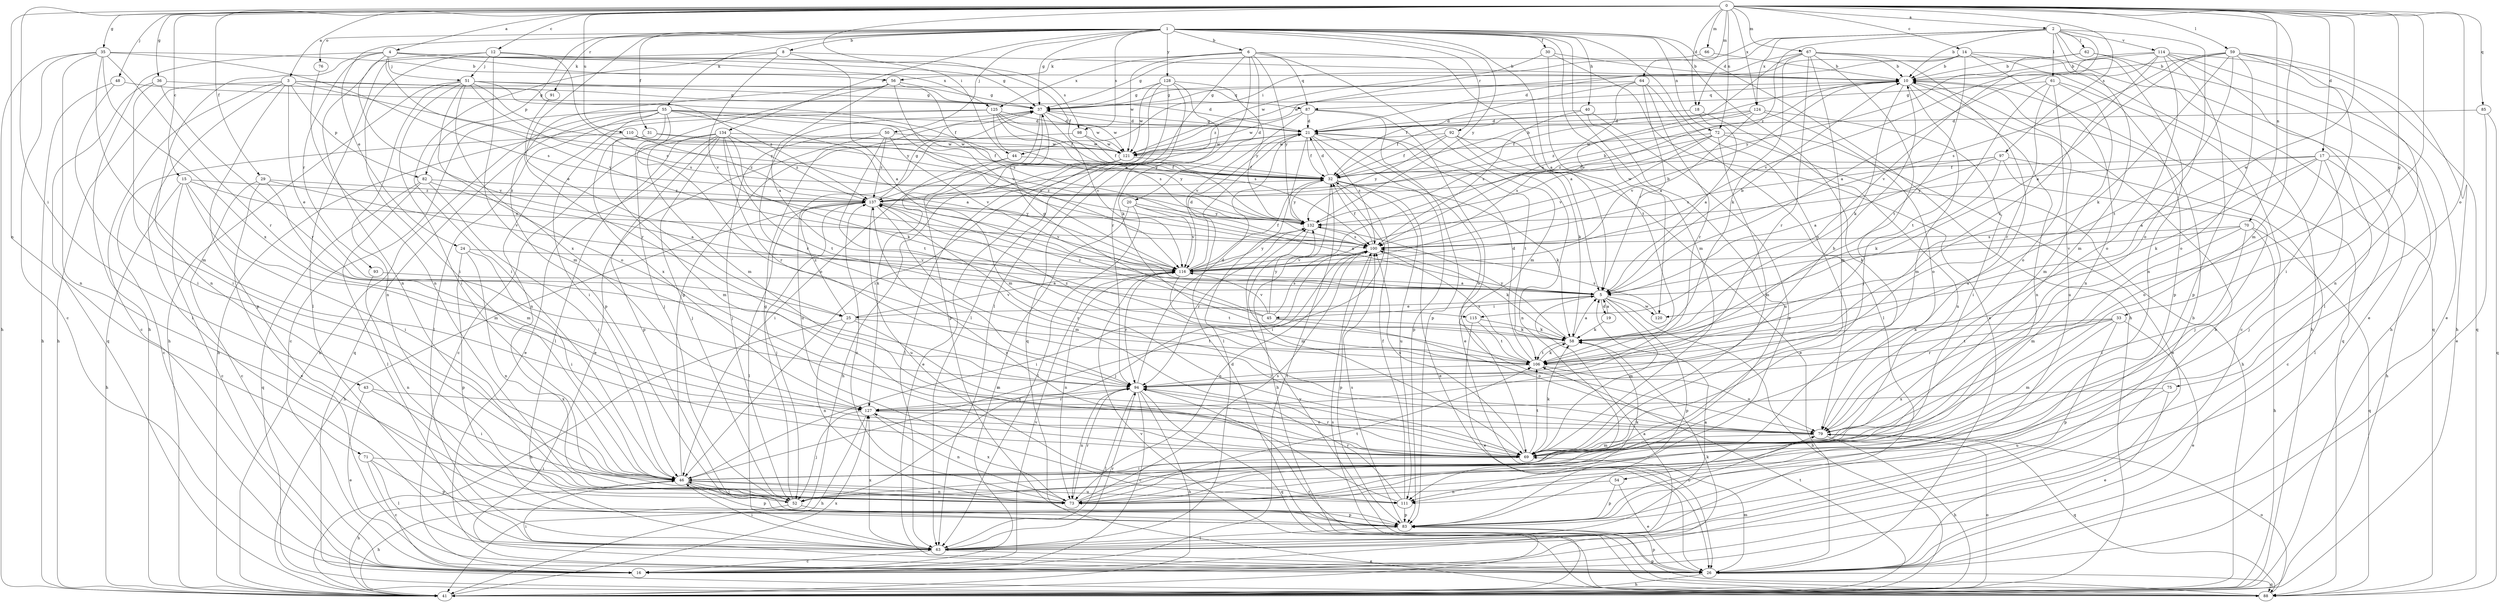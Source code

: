 strict digraph  {
0;
1;
2;
3;
4;
5;
6;
8;
10;
12;
14;
15;
16;
17;
18;
19;
20;
21;
24;
25;
26;
29;
30;
31;
32;
33;
35;
36;
37;
40;
41;
43;
44;
45;
46;
48;
50;
51;
52;
54;
55;
56;
58;
59;
61;
62;
63;
64;
66;
67;
69;
70;
71;
72;
73;
75;
76;
79;
82;
83;
85;
87;
88;
91;
92;
93;
94;
97;
98;
100;
106;
110;
111;
114;
115;
116;
120;
121;
124;
125;
127;
128;
132;
134;
137;
0 -> 2  [label=a];
0 -> 3  [label=a];
0 -> 4  [label=a];
0 -> 12  [label=c];
0 -> 14  [label=c];
0 -> 15  [label=c];
0 -> 17  [label=d];
0 -> 18  [label=d];
0 -> 29  [label=f];
0 -> 33  [label=g];
0 -> 35  [label=g];
0 -> 36  [label=g];
0 -> 43  [label=i];
0 -> 44  [label=i];
0 -> 48  [label=j];
0 -> 59  [label=l];
0 -> 64  [label=m];
0 -> 66  [label=m];
0 -> 67  [label=m];
0 -> 69  [label=m];
0 -> 70  [label=n];
0 -> 71  [label=n];
0 -> 72  [label=n];
0 -> 75  [label=o];
0 -> 85  [label=q];
0 -> 97  [label=s];
0 -> 106  [label=t];
0 -> 110  [label=u];
0 -> 120  [label=w];
0 -> 124  [label=x];
1 -> 5  [label=a];
1 -> 6  [label=b];
1 -> 8  [label=b];
1 -> 24  [label=e];
1 -> 25  [label=e];
1 -> 30  [label=f];
1 -> 31  [label=f];
1 -> 37  [label=g];
1 -> 40  [label=h];
1 -> 41  [label=h];
1 -> 50  [label=j];
1 -> 54  [label=k];
1 -> 55  [label=k];
1 -> 69  [label=m];
1 -> 72  [label=n];
1 -> 76  [label=o];
1 -> 79  [label=o];
1 -> 82  [label=p];
1 -> 91  [label=r];
1 -> 92  [label=r];
1 -> 98  [label=s];
1 -> 120  [label=w];
1 -> 128  [label=y];
1 -> 132  [label=y];
1 -> 134  [label=z];
2 -> 10  [label=b];
2 -> 18  [label=d];
2 -> 44  [label=i];
2 -> 61  [label=l];
2 -> 62  [label=l];
2 -> 69  [label=m];
2 -> 73  [label=n];
2 -> 79  [label=o];
2 -> 114  [label=v];
2 -> 115  [label=v];
2 -> 124  [label=x];
2 -> 137  [label=z];
3 -> 16  [label=c];
3 -> 25  [label=e];
3 -> 32  [label=f];
3 -> 41  [label=h];
3 -> 63  [label=l];
3 -> 82  [label=p];
3 -> 83  [label=p];
3 -> 87  [label=q];
3 -> 132  [label=y];
4 -> 37  [label=g];
4 -> 41  [label=h];
4 -> 51  [label=j];
4 -> 56  [label=k];
4 -> 73  [label=n];
4 -> 93  [label=r];
4 -> 98  [label=s];
4 -> 115  [label=v];
4 -> 116  [label=v];
4 -> 125  [label=x];
5 -> 10  [label=b];
5 -> 19  [label=d];
5 -> 25  [label=e];
5 -> 41  [label=h];
5 -> 45  [label=i];
5 -> 69  [label=m];
5 -> 83  [label=p];
5 -> 120  [label=w];
6 -> 5  [label=a];
6 -> 20  [label=d];
6 -> 56  [label=k];
6 -> 63  [label=l];
6 -> 69  [label=m];
6 -> 87  [label=q];
6 -> 94  [label=r];
6 -> 121  [label=w];
6 -> 125  [label=x];
6 -> 132  [label=y];
8 -> 5  [label=a];
8 -> 10  [label=b];
8 -> 46  [label=i];
8 -> 63  [label=l];
8 -> 116  [label=v];
10 -> 37  [label=g];
10 -> 58  [label=k];
10 -> 69  [label=m];
10 -> 73  [label=n];
10 -> 87  [label=q];
10 -> 88  [label=q];
10 -> 111  [label=u];
12 -> 32  [label=f];
12 -> 46  [label=i];
12 -> 51  [label=j];
12 -> 69  [label=m];
12 -> 73  [label=n];
12 -> 100  [label=s];
14 -> 10  [label=b];
14 -> 21  [label=d];
14 -> 73  [label=n];
14 -> 83  [label=p];
14 -> 88  [label=q];
14 -> 106  [label=t];
14 -> 121  [label=w];
15 -> 16  [label=c];
15 -> 41  [label=h];
15 -> 46  [label=i];
15 -> 69  [label=m];
15 -> 100  [label=s];
15 -> 137  [label=z];
16 -> 5  [label=a];
16 -> 10  [label=b];
16 -> 32  [label=f];
16 -> 58  [label=k];
16 -> 116  [label=v];
17 -> 5  [label=a];
17 -> 32  [label=f];
17 -> 41  [label=h];
17 -> 52  [label=j];
17 -> 58  [label=k];
17 -> 63  [label=l];
17 -> 79  [label=o];
17 -> 132  [label=y];
18 -> 5  [label=a];
18 -> 21  [label=d];
18 -> 32  [label=f];
18 -> 73  [label=n];
19 -> 5  [label=a];
19 -> 58  [label=k];
20 -> 5  [label=a];
20 -> 16  [label=c];
20 -> 63  [label=l];
20 -> 116  [label=v];
20 -> 132  [label=y];
21 -> 32  [label=f];
21 -> 37  [label=g];
21 -> 63  [label=l];
21 -> 79  [label=o];
21 -> 83  [label=p];
21 -> 100  [label=s];
21 -> 106  [label=t];
21 -> 121  [label=w];
21 -> 137  [label=z];
24 -> 46  [label=i];
24 -> 73  [label=n];
24 -> 83  [label=p];
24 -> 116  [label=v];
25 -> 41  [label=h];
25 -> 69  [label=m];
25 -> 73  [label=n];
25 -> 106  [label=t];
25 -> 116  [label=v];
25 -> 137  [label=z];
26 -> 41  [label=h];
26 -> 46  [label=i];
26 -> 69  [label=m];
26 -> 83  [label=p];
26 -> 88  [label=q];
26 -> 132  [label=y];
29 -> 16  [label=c];
29 -> 26  [label=e];
29 -> 69  [label=m];
29 -> 116  [label=v];
29 -> 137  [label=z];
30 -> 10  [label=b];
30 -> 26  [label=e];
30 -> 106  [label=t];
30 -> 121  [label=w];
31 -> 69  [label=m];
31 -> 121  [label=w];
31 -> 127  [label=x];
31 -> 132  [label=y];
32 -> 10  [label=b];
32 -> 21  [label=d];
32 -> 26  [label=e];
32 -> 41  [label=h];
32 -> 46  [label=i];
32 -> 58  [label=k];
32 -> 111  [label=u];
32 -> 132  [label=y];
32 -> 137  [label=z];
33 -> 26  [label=e];
33 -> 58  [label=k];
33 -> 69  [label=m];
33 -> 83  [label=p];
33 -> 94  [label=r];
33 -> 106  [label=t];
35 -> 10  [label=b];
35 -> 16  [label=c];
35 -> 41  [label=h];
35 -> 69  [label=m];
35 -> 73  [label=n];
35 -> 94  [label=r];
35 -> 100  [label=s];
35 -> 127  [label=x];
36 -> 37  [label=g];
36 -> 46  [label=i];
36 -> 88  [label=q];
36 -> 94  [label=r];
37 -> 21  [label=d];
37 -> 69  [label=m];
37 -> 83  [label=p];
37 -> 94  [label=r];
37 -> 116  [label=v];
37 -> 121  [label=w];
40 -> 21  [label=d];
40 -> 83  [label=p];
40 -> 100  [label=s];
40 -> 111  [label=u];
41 -> 21  [label=d];
41 -> 79  [label=o];
41 -> 106  [label=t];
41 -> 127  [label=x];
43 -> 26  [label=e];
43 -> 46  [label=i];
43 -> 127  [label=x];
44 -> 32  [label=f];
44 -> 46  [label=i];
44 -> 127  [label=x];
45 -> 37  [label=g];
45 -> 58  [label=k];
45 -> 79  [label=o];
45 -> 100  [label=s];
45 -> 116  [label=v];
45 -> 132  [label=y];
45 -> 137  [label=z];
46 -> 37  [label=g];
46 -> 41  [label=h];
46 -> 52  [label=j];
46 -> 73  [label=n];
46 -> 83  [label=p];
46 -> 111  [label=u];
48 -> 37  [label=g];
48 -> 41  [label=h];
48 -> 46  [label=i];
50 -> 26  [label=e];
50 -> 52  [label=j];
50 -> 106  [label=t];
50 -> 116  [label=v];
50 -> 121  [label=w];
50 -> 137  [label=z];
51 -> 21  [label=d];
51 -> 37  [label=g];
51 -> 41  [label=h];
51 -> 46  [label=i];
51 -> 73  [label=n];
51 -> 79  [label=o];
51 -> 100  [label=s];
51 -> 127  [label=x];
51 -> 132  [label=y];
51 -> 137  [label=z];
52 -> 37  [label=g];
52 -> 41  [label=h];
52 -> 46  [label=i];
52 -> 83  [label=p];
54 -> 26  [label=e];
54 -> 73  [label=n];
54 -> 83  [label=p];
55 -> 5  [label=a];
55 -> 16  [label=c];
55 -> 21  [label=d];
55 -> 41  [label=h];
55 -> 46  [label=i];
55 -> 52  [label=j];
55 -> 63  [label=l];
55 -> 79  [label=o];
55 -> 88  [label=q];
55 -> 100  [label=s];
55 -> 116  [label=v];
56 -> 5  [label=a];
56 -> 37  [label=g];
56 -> 69  [label=m];
56 -> 83  [label=p];
56 -> 100  [label=s];
56 -> 116  [label=v];
58 -> 5  [label=a];
58 -> 106  [label=t];
58 -> 132  [label=y];
59 -> 5  [label=a];
59 -> 10  [label=b];
59 -> 41  [label=h];
59 -> 46  [label=i];
59 -> 58  [label=k];
59 -> 73  [label=n];
59 -> 79  [label=o];
59 -> 100  [label=s];
59 -> 106  [label=t];
61 -> 16  [label=c];
61 -> 37  [label=g];
61 -> 69  [label=m];
61 -> 79  [label=o];
61 -> 94  [label=r];
61 -> 106  [label=t];
62 -> 10  [label=b];
62 -> 26  [label=e];
62 -> 41  [label=h];
62 -> 132  [label=y];
63 -> 5  [label=a];
63 -> 10  [label=b];
63 -> 16  [label=c];
63 -> 26  [label=e];
63 -> 46  [label=i];
63 -> 94  [label=r];
63 -> 127  [label=x];
64 -> 5  [label=a];
64 -> 32  [label=f];
64 -> 37  [label=g];
64 -> 63  [label=l];
64 -> 94  [label=r];
64 -> 100  [label=s];
66 -> 10  [label=b];
66 -> 37  [label=g];
67 -> 10  [label=b];
67 -> 41  [label=h];
67 -> 52  [label=j];
67 -> 58  [label=k];
67 -> 69  [label=m];
67 -> 94  [label=r];
67 -> 111  [label=u];
67 -> 116  [label=v];
67 -> 137  [label=z];
69 -> 46  [label=i];
69 -> 58  [label=k];
69 -> 94  [label=r];
69 -> 100  [label=s];
69 -> 106  [label=t];
70 -> 41  [label=h];
70 -> 46  [label=i];
70 -> 69  [label=m];
70 -> 88  [label=q];
70 -> 100  [label=s];
70 -> 116  [label=v];
71 -> 16  [label=c];
71 -> 46  [label=i];
71 -> 63  [label=l];
71 -> 83  [label=p];
72 -> 26  [label=e];
72 -> 41  [label=h];
72 -> 69  [label=m];
72 -> 100  [label=s];
72 -> 116  [label=v];
72 -> 121  [label=w];
72 -> 137  [label=z];
73 -> 58  [label=k];
73 -> 94  [label=r];
73 -> 100  [label=s];
73 -> 106  [label=t];
73 -> 127  [label=x];
73 -> 137  [label=z];
75 -> 26  [label=e];
75 -> 111  [label=u];
75 -> 127  [label=x];
76 -> 73  [label=n];
79 -> 41  [label=h];
79 -> 69  [label=m];
79 -> 88  [label=q];
79 -> 137  [label=z];
82 -> 5  [label=a];
82 -> 46  [label=i];
82 -> 63  [label=l];
82 -> 88  [label=q];
82 -> 137  [label=z];
83 -> 63  [label=l];
83 -> 79  [label=o];
83 -> 100  [label=s];
85 -> 21  [label=d];
85 -> 26  [label=e];
85 -> 88  [label=q];
87 -> 21  [label=d];
87 -> 26  [label=e];
87 -> 83  [label=p];
87 -> 116  [label=v];
87 -> 121  [label=w];
88 -> 79  [label=o];
88 -> 83  [label=p];
88 -> 94  [label=r];
88 -> 100  [label=s];
88 -> 116  [label=v];
91 -> 94  [label=r];
92 -> 26  [label=e];
92 -> 32  [label=f];
92 -> 58  [label=k];
92 -> 73  [label=n];
92 -> 121  [label=w];
92 -> 132  [label=y];
93 -> 5  [label=a];
93 -> 73  [label=n];
94 -> 16  [label=c];
94 -> 21  [label=d];
94 -> 41  [label=h];
94 -> 63  [label=l];
94 -> 73  [label=n];
94 -> 88  [label=q];
94 -> 127  [label=x];
97 -> 5  [label=a];
97 -> 16  [label=c];
97 -> 32  [label=f];
97 -> 52  [label=j];
97 -> 58  [label=k];
97 -> 100  [label=s];
98 -> 32  [label=f];
98 -> 111  [label=u];
98 -> 121  [label=w];
100 -> 32  [label=f];
100 -> 46  [label=i];
100 -> 52  [label=j];
100 -> 58  [label=k];
100 -> 73  [label=n];
100 -> 83  [label=p];
100 -> 116  [label=v];
106 -> 21  [label=d];
106 -> 58  [label=k];
106 -> 79  [label=o];
106 -> 94  [label=r];
106 -> 100  [label=s];
106 -> 137  [label=z];
110 -> 16  [label=c];
110 -> 32  [label=f];
110 -> 121  [label=w];
110 -> 137  [label=z];
111 -> 32  [label=f];
111 -> 83  [label=p];
111 -> 94  [label=r];
111 -> 137  [label=z];
114 -> 5  [label=a];
114 -> 10  [label=b];
114 -> 26  [label=e];
114 -> 63  [label=l];
114 -> 79  [label=o];
114 -> 83  [label=p];
114 -> 88  [label=q];
114 -> 106  [label=t];
114 -> 116  [label=v];
115 -> 26  [label=e];
115 -> 58  [label=k];
115 -> 106  [label=t];
116 -> 5  [label=a];
116 -> 10  [label=b];
116 -> 21  [label=d];
116 -> 32  [label=f];
116 -> 73  [label=n];
116 -> 94  [label=r];
116 -> 106  [label=t];
116 -> 132  [label=y];
120 -> 100  [label=s];
121 -> 26  [label=e];
121 -> 32  [label=f];
121 -> 41  [label=h];
121 -> 63  [label=l];
124 -> 21  [label=d];
124 -> 32  [label=f];
124 -> 46  [label=i];
124 -> 79  [label=o];
124 -> 116  [label=v];
124 -> 137  [label=z];
125 -> 21  [label=d];
125 -> 32  [label=f];
125 -> 41  [label=h];
125 -> 73  [label=n];
125 -> 100  [label=s];
125 -> 121  [label=w];
125 -> 132  [label=y];
127 -> 10  [label=b];
127 -> 41  [label=h];
127 -> 52  [label=j];
127 -> 73  [label=n];
127 -> 79  [label=o];
127 -> 94  [label=r];
128 -> 37  [label=g];
128 -> 46  [label=i];
128 -> 58  [label=k];
128 -> 63  [label=l];
128 -> 88  [label=q];
128 -> 121  [label=w];
128 -> 132  [label=y];
132 -> 10  [label=b];
132 -> 69  [label=m];
132 -> 94  [label=r];
132 -> 100  [label=s];
134 -> 16  [label=c];
134 -> 26  [label=e];
134 -> 52  [label=j];
134 -> 58  [label=k];
134 -> 63  [label=l];
134 -> 83  [label=p];
134 -> 94  [label=r];
134 -> 106  [label=t];
134 -> 121  [label=w];
134 -> 137  [label=z];
137 -> 37  [label=g];
137 -> 41  [label=h];
137 -> 52  [label=j];
137 -> 63  [label=l];
137 -> 69  [label=m];
137 -> 111  [label=u];
137 -> 116  [label=v];
137 -> 132  [label=y];
}
